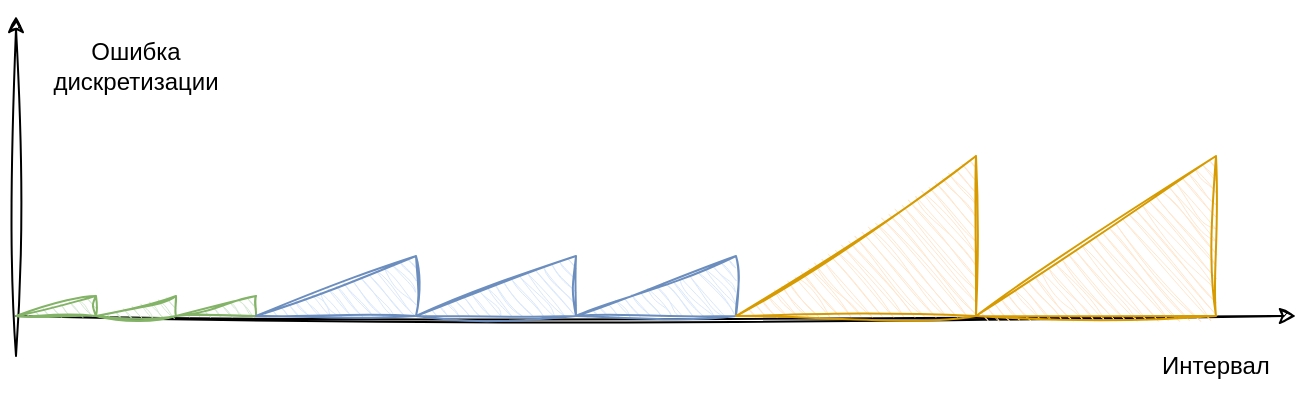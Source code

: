 <mxfile version="21.1.4" type="device">
  <diagram name="Page-1" id="gyGhXp8Y9V9V5QWj3KSu">
    <mxGraphModel dx="1099" dy="617" grid="1" gridSize="10" guides="1" tooltips="1" connect="1" arrows="1" fold="1" page="1" pageScale="1" pageWidth="827" pageHeight="1169" math="0" shadow="0">
      <root>
        <mxCell id="0" />
        <mxCell id="1" parent="0" />
        <mxCell id="NFRN54Ov_OOTHqywCokE-1" value="" style="endArrow=classic;html=1;rounded=0;sketch=1;curveFitting=1;jiggle=2;" edge="1" parent="1">
          <mxGeometry width="50" height="50" relative="1" as="geometry">
            <mxPoint x="160" y="280" as="sourcePoint" />
            <mxPoint x="800" y="280" as="targetPoint" />
          </mxGeometry>
        </mxCell>
        <mxCell id="NFRN54Ov_OOTHqywCokE-2" value="" style="endArrow=classic;html=1;rounded=0;sketch=1;curveFitting=1;jiggle=2;" edge="1" parent="1">
          <mxGeometry width="50" height="50" relative="1" as="geometry">
            <mxPoint x="160" y="300" as="sourcePoint" />
            <mxPoint x="160" y="130" as="targetPoint" />
          </mxGeometry>
        </mxCell>
        <mxCell id="NFRN54Ov_OOTHqywCokE-3" value="Интервал" style="text;html=1;strokeColor=none;fillColor=none;align=center;verticalAlign=middle;whiteSpace=wrap;rounded=0;sketch=1;curveFitting=1;jiggle=2;" vertex="1" parent="1">
          <mxGeometry x="720" y="290" width="80" height="30" as="geometry" />
        </mxCell>
        <mxCell id="NFRN54Ov_OOTHqywCokE-4" value="Ошибка&lt;br&gt;дискретизации" style="text;html=1;strokeColor=none;fillColor=none;align=center;verticalAlign=middle;whiteSpace=wrap;rounded=0;sketch=1;curveFitting=1;jiggle=2;" vertex="1" parent="1">
          <mxGeometry x="170" y="140" width="100" height="30" as="geometry" />
        </mxCell>
        <mxCell id="NFRN54Ov_OOTHqywCokE-24" value="" style="verticalLabelPosition=bottom;verticalAlign=top;html=1;shape=mxgraph.basic.orthogonal_triangle;rotation=-180;flipH=0;flipV=1;sketch=1;curveFitting=1;jiggle=2;fillColor=#d5e8d4;strokeColor=#82b366;" vertex="1" parent="1">
          <mxGeometry x="160" y="270" width="40" height="10" as="geometry" />
        </mxCell>
        <mxCell id="NFRN54Ov_OOTHqywCokE-25" value="" style="verticalLabelPosition=bottom;verticalAlign=top;html=1;shape=mxgraph.basic.orthogonal_triangle;rotation=-180;flipH=0;flipV=1;sketch=1;curveFitting=1;jiggle=2;fillColor=#d5e8d4;strokeColor=#82b366;" vertex="1" parent="1">
          <mxGeometry x="200" y="270" width="40" height="10" as="geometry" />
        </mxCell>
        <mxCell id="NFRN54Ov_OOTHqywCokE-26" value="" style="verticalLabelPosition=bottom;verticalAlign=top;html=1;shape=mxgraph.basic.orthogonal_triangle;rotation=-180;flipH=0;flipV=1;sketch=1;curveFitting=1;jiggle=2;fillColor=#d5e8d4;strokeColor=#82b366;" vertex="1" parent="1">
          <mxGeometry x="240" y="270" width="40" height="10" as="geometry" />
        </mxCell>
        <mxCell id="NFRN54Ov_OOTHqywCokE-27" value="" style="verticalLabelPosition=bottom;verticalAlign=top;html=1;shape=mxgraph.basic.orthogonal_triangle;rotation=-180;flipH=0;flipV=1;sketch=1;curveFitting=1;jiggle=2;fillColor=#dae8fc;strokeColor=#6c8ebf;" vertex="1" parent="1">
          <mxGeometry x="280" y="250" width="80" height="30" as="geometry" />
        </mxCell>
        <mxCell id="NFRN54Ov_OOTHqywCokE-28" value="" style="verticalLabelPosition=bottom;verticalAlign=top;html=1;shape=mxgraph.basic.orthogonal_triangle;rotation=-180;flipH=0;flipV=1;sketch=1;curveFitting=1;jiggle=2;fillColor=#dae8fc;strokeColor=#6c8ebf;" vertex="1" parent="1">
          <mxGeometry x="360" y="250" width="80" height="30" as="geometry" />
        </mxCell>
        <mxCell id="NFRN54Ov_OOTHqywCokE-29" value="" style="verticalLabelPosition=bottom;verticalAlign=top;html=1;shape=mxgraph.basic.orthogonal_triangle;rotation=-180;flipH=0;flipV=1;sketch=1;curveFitting=1;jiggle=2;fillColor=#dae8fc;strokeColor=#6c8ebf;" vertex="1" parent="1">
          <mxGeometry x="440" y="250" width="80" height="30" as="geometry" />
        </mxCell>
        <mxCell id="NFRN54Ov_OOTHqywCokE-30" value="" style="verticalLabelPosition=bottom;verticalAlign=top;html=1;shape=mxgraph.basic.orthogonal_triangle;rotation=-180;flipH=0;flipV=1;sketch=1;curveFitting=1;jiggle=2;fillColor=#ffe6cc;strokeColor=#d79b00;" vertex="1" parent="1">
          <mxGeometry x="520" y="200" width="120" height="80" as="geometry" />
        </mxCell>
        <mxCell id="NFRN54Ov_OOTHqywCokE-31" value="" style="verticalLabelPosition=bottom;verticalAlign=top;html=1;shape=mxgraph.basic.orthogonal_triangle;rotation=-180;flipH=0;flipV=1;sketch=1;curveFitting=1;jiggle=2;fillColor=#ffe6cc;strokeColor=#d79b00;" vertex="1" parent="1">
          <mxGeometry x="640" y="200" width="120" height="80" as="geometry" />
        </mxCell>
      </root>
    </mxGraphModel>
  </diagram>
</mxfile>
